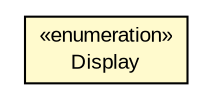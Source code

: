#!/usr/local/bin/dot
#
# Class diagram 
# Generated by UMLGraph version R5_6-24-gf6e263 (http://www.umlgraph.org/)
#

digraph G {
	edge [fontname="arial",fontsize=10,labelfontname="arial",labelfontsize=10];
	node [fontname="arial",fontsize=10,shape=plaintext];
	nodesep=0.25;
	ranksep=0.5;
	// net.trajano.openidconnect.auth.Display
	c3927 [label=<<table title="net.trajano.openidconnect.auth.Display" border="0" cellborder="1" cellspacing="0" cellpadding="2" port="p" bgcolor="lemonChiffon" href="./Display.html">
		<tr><td><table border="0" cellspacing="0" cellpadding="1">
<tr><td align="center" balign="center"> &#171;enumeration&#187; </td></tr>
<tr><td align="center" balign="center"> Display </td></tr>
		</table></td></tr>
		</table>>, URL="./Display.html", fontname="arial", fontcolor="black", fontsize=10.0];
}

